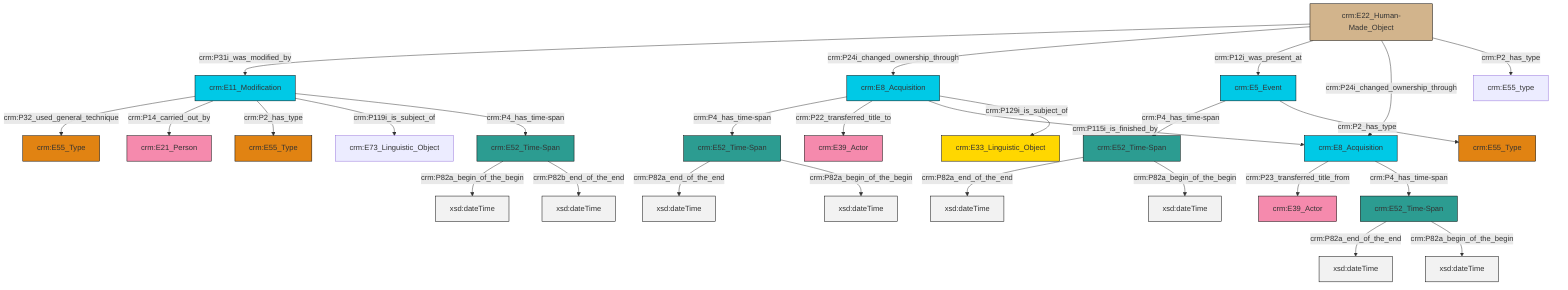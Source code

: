 graph TD
classDef Literal fill:#f2f2f2,stroke:#000000;
classDef CRM_Entity fill:#FFFFFF,stroke:#000000;
classDef Temporal_Entity fill:#00C9E6, stroke:#000000;
classDef Type fill:#E18312, stroke:#000000;
classDef Time-Span fill:#2C9C91, stroke:#000000;
classDef Appellation fill:#FFEB7F, stroke:#000000;
classDef Place fill:#008836, stroke:#000000;
classDef Persistent_Item fill:#B266B2, stroke:#000000;
classDef Conceptual_Object fill:#FFD700, stroke:#000000;
classDef Physical_Thing fill:#D2B48C, stroke:#000000;
classDef Actor fill:#f58aad, stroke:#000000;
classDef PC_Classes fill:#4ce600, stroke:#000000;
classDef Multi fill:#cccccc,stroke:#000000;

0["crm:E52_Time-Span"]:::Time-Span -->|crm:P82a_end_of_the_end| 1[xsd:dateTime]:::Literal
6["crm:E8_Acquisition"]:::Temporal_Entity -->|crm:P4_has_time-span| 4["crm:E52_Time-Span"]:::Time-Span
7["crm:E11_Modification"]:::Temporal_Entity -->|crm:P32_used_general_technique| 2["crm:E55_Type"]:::Type
11["crm:E8_Acquisition"]:::Temporal_Entity -->|crm:P23_transferred_title_from| 12["crm:E39_Actor"]:::Actor
4["crm:E52_Time-Span"]:::Time-Span -->|crm:P82a_end_of_the_end| 13[xsd:dateTime]:::Literal
6["crm:E8_Acquisition"]:::Temporal_Entity -->|crm:P22_transferred_title_to| 16["crm:E39_Actor"]:::Actor
19["crm:E52_Time-Span"]:::Time-Span -->|crm:P82a_end_of_the_end| 20[xsd:dateTime]:::Literal
17["crm:E22_Human-Made_Object"]:::Physical_Thing -->|crm:P31i_was_modified_by| 7["crm:E11_Modification"]:::Temporal_Entity
11["crm:E8_Acquisition"]:::Temporal_Entity -->|crm:P4_has_time-span| 19["crm:E52_Time-Span"]:::Time-Span
17["crm:E22_Human-Made_Object"]:::Physical_Thing -->|crm:P24i_changed_ownership_through| 6["crm:E8_Acquisition"]:::Temporal_Entity
26["crm:E52_Time-Span"]:::Time-Span -->|crm:P82a_begin_of_the_begin| 27[xsd:dateTime]:::Literal
7["crm:E11_Modification"]:::Temporal_Entity -->|crm:P14_carried_out_by| 14["crm:E21_Person"]:::Actor
30["crm:E5_Event"]:::Temporal_Entity -->|crm:P4_has_time-span| 0["crm:E52_Time-Span"]:::Time-Span
6["crm:E8_Acquisition"]:::Temporal_Entity -->|crm:P115i_is_finished_by| 11["crm:E8_Acquisition"]:::Temporal_Entity
7["crm:E11_Modification"]:::Temporal_Entity -->|crm:P2_has_type| 34["crm:E55_Type"]:::Type
17["crm:E22_Human-Made_Object"]:::Physical_Thing -->|crm:P12i_was_present_at| 30["crm:E5_Event"]:::Temporal_Entity
0["crm:E52_Time-Span"]:::Time-Span -->|crm:P82a_begin_of_the_begin| 37[xsd:dateTime]:::Literal
7["crm:E11_Modification"]:::Temporal_Entity -->|crm:P119i_is_subject_of| 35["crm:E73_Linguistic_Object"]:::Default
26["crm:E52_Time-Span"]:::Time-Span -->|crm:P82b_end_of_the_end| 39[xsd:dateTime]:::Literal
6["crm:E8_Acquisition"]:::Temporal_Entity -->|crm:P129i_is_subject_of| 21["crm:E33_Linguistic_Object"]:::Conceptual_Object
17["crm:E22_Human-Made_Object"]:::Physical_Thing -->|crm:P24i_changed_ownership_through| 11["crm:E8_Acquisition"]:::Temporal_Entity
30["crm:E5_Event"]:::Temporal_Entity -->|crm:P2_has_type| 32["crm:E55_Type"]:::Type
7["crm:E11_Modification"]:::Temporal_Entity -->|crm:P4_has_time-span| 26["crm:E52_Time-Span"]:::Time-Span
4["crm:E52_Time-Span"]:::Time-Span -->|crm:P82a_begin_of_the_begin| 41[xsd:dateTime]:::Literal
19["crm:E52_Time-Span"]:::Time-Span -->|crm:P82a_begin_of_the_begin| 43[xsd:dateTime]:::Literal
17["crm:E22_Human-Made_Object"]:::Physical_Thing -->|crm:P2_has_type| 9["crm:E55_type"]:::Default